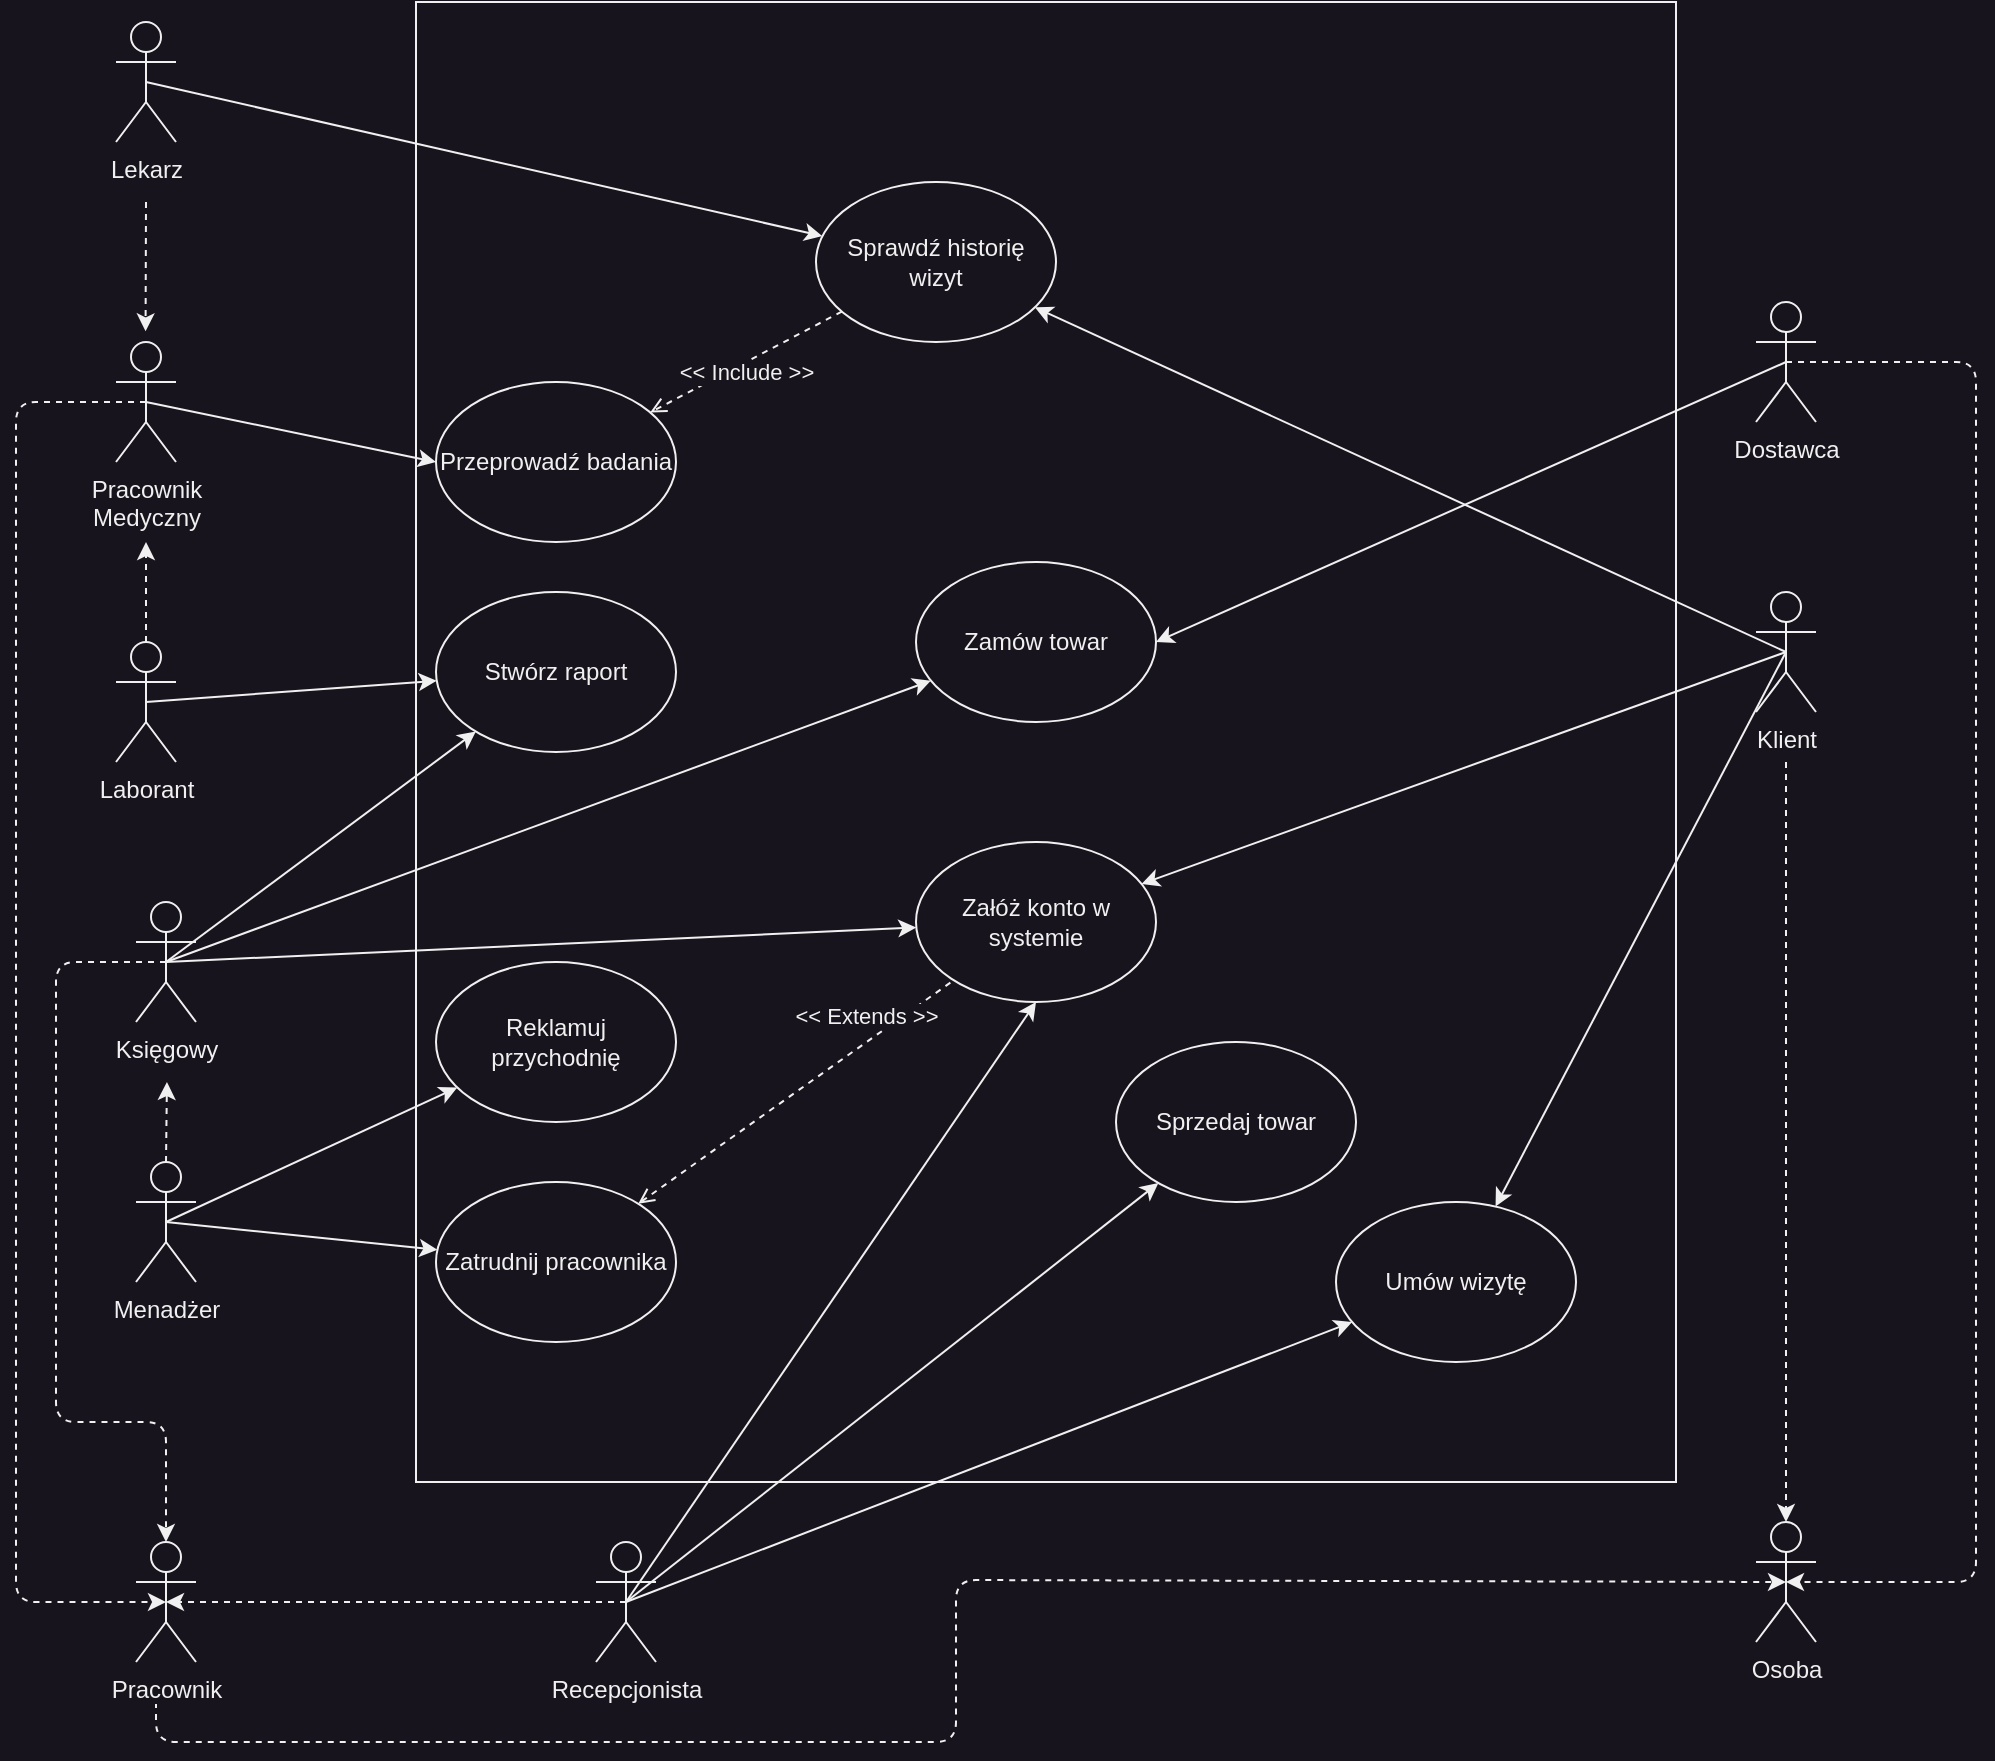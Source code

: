 <mxfile>
    <diagram id="UzU4vt95KXPO2YjQQzcW" name="Page-1">
        <mxGraphModel dx="1431" dy="932" grid="1" gridSize="10" guides="1" tooltips="1" connect="1" arrows="1" fold="1" page="1" pageScale="1" pageWidth="827" pageHeight="1169" background="#18141D" math="0" shadow="0">
            <root>
                <mxCell id="0"/>
                <mxCell id="1" parent="0"/>
                <mxCell id="3" value="" style="rounded=0;whiteSpace=wrap;html=1;fillColor=#18141D;strokeColor=#F0F0F0;fontColor=#F0F0F0;labelBackgroundColor=#18141D;" parent="1" vertex="1">
                    <mxGeometry x="230" y="290" width="630" height="740" as="geometry"/>
                </mxCell>
                <mxCell id="37" style="edgeStyle=none;html=1;exitX=0.5;exitY=0.5;exitDx=0;exitDy=0;exitPerimeter=0;fontColor=#F0F0F0;fillColor=#18141D;strokeColor=#F0F0F0;labelBackgroundColor=#18141D;" parent="1" source="4" target="24" edge="1">
                    <mxGeometry relative="1" as="geometry"/>
                </mxCell>
                <mxCell id="47" style="edgeStyle=none;html=1;exitX=0.5;exitY=0.5;exitDx=0;exitDy=0;exitPerimeter=0;fontColor=#F0F0F0;fillColor=#18141D;strokeColor=#F0F0F0;labelBackgroundColor=#18141D;" parent="1" source="4" target="23" edge="1">
                    <mxGeometry relative="1" as="geometry"/>
                </mxCell>
                <mxCell id="71" style="edgeStyle=none;html=1;exitX=0.5;exitY=0;exitDx=0;exitDy=0;exitPerimeter=0;dashed=1;labelBackgroundColor=#18141D;fontColor=#F0F0F0;fillColor=#18141D;strokeColor=#F0F0F0;" parent="1" source="4" edge="1">
                    <mxGeometry relative="1" as="geometry">
                        <mxPoint x="105.471" y="830" as="targetPoint"/>
                    </mxGeometry>
                </mxCell>
                <mxCell id="4" value="Menadżer" style="shape=umlActor;verticalLabelPosition=bottom;verticalAlign=top;html=1;outlineConnect=0;fillColor=#18141D;strokeColor=#F0F0F0;fontColor=#F0F0F0;labelBackgroundColor=#18141D;" parent="1" vertex="1">
                    <mxGeometry x="90" y="870" width="30" height="60" as="geometry"/>
                </mxCell>
                <mxCell id="41" style="edgeStyle=none;html=1;exitX=0.5;exitY=0.5;exitDx=0;exitDy=0;exitPerimeter=0;fontColor=#F0F0F0;fillColor=#18141D;strokeColor=#F0F0F0;labelBackgroundColor=#18141D;" parent="1" source="5" target="21" edge="1">
                    <mxGeometry relative="1" as="geometry"/>
                </mxCell>
                <mxCell id="42" style="edgeStyle=none;html=1;exitX=0.5;exitY=0.5;exitDx=0;exitDy=0;exitPerimeter=0;fontColor=#F0F0F0;fillColor=#18141D;strokeColor=#F0F0F0;labelBackgroundColor=#18141D;" parent="1" source="5" target="17" edge="1">
                    <mxGeometry relative="1" as="geometry"/>
                </mxCell>
                <mxCell id="43" style="edgeStyle=none;html=1;exitX=0.5;exitY=0.5;exitDx=0;exitDy=0;exitPerimeter=0;fontColor=#F0F0F0;fillColor=#18141D;strokeColor=#F0F0F0;labelBackgroundColor=#18141D;" parent="1" source="5" target="15" edge="1">
                    <mxGeometry relative="1" as="geometry"/>
                </mxCell>
                <mxCell id="82" style="edgeStyle=none;html=1;entryX=0.5;entryY=0;entryDx=0;entryDy=0;entryPerimeter=0;dashed=1;labelBackgroundColor=#18141D;fontColor=#F0F0F0;fillColor=#18141D;strokeColor=#F0F0F0;" edge="1" parent="1" target="75">
                    <mxGeometry relative="1" as="geometry">
                        <mxPoint x="915" y="670" as="sourcePoint"/>
                    </mxGeometry>
                </mxCell>
                <mxCell id="5" value="Klient" style="shape=umlActor;verticalLabelPosition=bottom;verticalAlign=top;html=1;outlineConnect=0;fillColor=#18141D;strokeColor=#F0F0F0;fontColor=#F0F0F0;labelBackgroundColor=#18141D;" parent="1" vertex="1">
                    <mxGeometry x="900" y="585" width="30" height="60" as="geometry"/>
                </mxCell>
                <mxCell id="51" style="edgeStyle=none;html=1;exitX=0.5;exitY=0.5;exitDx=0;exitDy=0;exitPerimeter=0;fontColor=#F0F0F0;fillColor=#18141D;strokeColor=#F0F0F0;labelBackgroundColor=#18141D;" parent="1" source="6" target="21" edge="1">
                    <mxGeometry relative="1" as="geometry"/>
                </mxCell>
                <mxCell id="68" style="edgeStyle=none;html=1;entryX=0.493;entryY=-0.089;entryDx=0;entryDy=0;entryPerimeter=0;dashed=1;labelBackgroundColor=#18141D;fontColor=#F0F0F0;fillColor=#18141D;strokeColor=#F0F0F0;" parent="1" target="63" edge="1">
                    <mxGeometry relative="1" as="geometry">
                        <mxPoint x="95" y="390" as="sourcePoint"/>
                    </mxGeometry>
                </mxCell>
                <mxCell id="6" value="Lekarz" style="shape=umlActor;verticalLabelPosition=bottom;verticalAlign=top;html=1;outlineConnect=0;fillColor=#18141D;strokeColor=#F0F0F0;fontColor=#F0F0F0;labelBackgroundColor=#18141D;" parent="1" vertex="1">
                    <mxGeometry x="80" y="300" width="30" height="60" as="geometry"/>
                </mxCell>
                <mxCell id="38" style="edgeStyle=none;html=1;exitX=0.5;exitY=0.5;exitDx=0;exitDy=0;exitPerimeter=0;fontColor=#F0F0F0;fillColor=#18141D;strokeColor=#F0F0F0;labelBackgroundColor=#18141D;" parent="1" source="7" target="17" edge="1">
                    <mxGeometry relative="1" as="geometry"/>
                </mxCell>
                <mxCell id="40" style="edgeStyle=none;html=1;exitX=0.5;exitY=0.5;exitDx=0;exitDy=0;exitPerimeter=0;fontColor=#F0F0F0;fillColor=#18141D;strokeColor=#F0F0F0;labelBackgroundColor=#18141D;" parent="1" source="7" target="22" edge="1">
                    <mxGeometry relative="1" as="geometry"/>
                </mxCell>
                <mxCell id="72" style="edgeStyle=none;html=1;exitX=0.5;exitY=0.5;exitDx=0;exitDy=0;exitPerimeter=0;entryX=0.5;entryY=1;entryDx=0;entryDy=0;labelBackgroundColor=#18141D;fontColor=#F0F0F0;fillColor=#18141D;strokeColor=#F0F0F0;" parent="1" source="7" target="15" edge="1">
                    <mxGeometry relative="1" as="geometry"/>
                </mxCell>
                <mxCell id="80" style="edgeStyle=none;html=1;exitX=0.5;exitY=0.5;exitDx=0;exitDy=0;exitPerimeter=0;entryX=0.5;entryY=0.5;entryDx=0;entryDy=0;entryPerimeter=0;dashed=1;labelBackgroundColor=#18141D;fontColor=#F0F0F0;fillColor=#18141D;strokeColor=#F0F0F0;" edge="1" parent="1" source="7" target="74">
                    <mxGeometry relative="1" as="geometry"/>
                </mxCell>
                <mxCell id="7" value="Recepcjonista" style="shape=umlActor;verticalLabelPosition=bottom;verticalAlign=top;html=1;outlineConnect=0;fillColor=#18141D;strokeColor=#F0F0F0;fontColor=#F0F0F0;labelBackgroundColor=#18141D;" parent="1" vertex="1">
                    <mxGeometry x="320" y="1060" width="30" height="60" as="geometry"/>
                </mxCell>
                <mxCell id="34" style="edgeStyle=none;html=1;exitX=0.5;exitY=0.5;exitDx=0;exitDy=0;exitPerimeter=0;fontColor=#F0F0F0;startArrow=none;fillColor=#18141D;strokeColor=#F0F0F0;labelBackgroundColor=#18141D;" parent="1" source="8" target="20" edge="1">
                    <mxGeometry relative="1" as="geometry"/>
                </mxCell>
                <mxCell id="67" style="edgeStyle=none;html=1;exitX=0.5;exitY=0;exitDx=0;exitDy=0;exitPerimeter=0;dashed=1;labelBackgroundColor=#18141D;fontColor=#F0F0F0;fillColor=#18141D;strokeColor=#F0F0F0;" parent="1" source="8" edge="1">
                    <mxGeometry relative="1" as="geometry">
                        <mxPoint x="95" y="560" as="targetPoint"/>
                    </mxGeometry>
                </mxCell>
                <mxCell id="8" value="Laborant" style="shape=umlActor;verticalLabelPosition=bottom;verticalAlign=top;html=1;outlineConnect=0;fillColor=#18141D;strokeColor=#F0F0F0;fontColor=#F0F0F0;labelBackgroundColor=#18141D;" parent="1" vertex="1">
                    <mxGeometry x="80" y="610" width="30" height="60" as="geometry"/>
                </mxCell>
                <mxCell id="49" style="edgeStyle=none;html=1;exitX=0.5;exitY=0.5;exitDx=0;exitDy=0;exitPerimeter=0;fontColor=#F0F0F0;entryX=1;entryY=0.5;entryDx=0;entryDy=0;fillColor=#18141D;strokeColor=#F0F0F0;labelBackgroundColor=#18141D;" parent="1" source="9" target="19" edge="1">
                    <mxGeometry relative="1" as="geometry"/>
                </mxCell>
                <mxCell id="81" style="edgeStyle=none;html=1;exitX=0.5;exitY=0.5;exitDx=0;exitDy=0;exitPerimeter=0;entryX=0.5;entryY=0.5;entryDx=0;entryDy=0;entryPerimeter=0;dashed=1;labelBackgroundColor=#18141D;fontColor=#F0F0F0;fillColor=#18141D;strokeColor=#F0F0F0;" edge="1" parent="1" source="9" target="75">
                    <mxGeometry relative="1" as="geometry">
                        <Array as="points">
                            <mxPoint x="1010" y="470"/>
                            <mxPoint x="1010" y="1080"/>
                        </Array>
                    </mxGeometry>
                </mxCell>
                <mxCell id="9" value="Dostawca" style="shape=umlActor;verticalLabelPosition=bottom;verticalAlign=top;html=1;outlineConnect=0;fillColor=#18141D;strokeColor=#F0F0F0;fontColor=#F0F0F0;labelBackgroundColor=#18141D;" parent="1" vertex="1">
                    <mxGeometry x="900" y="440" width="30" height="60" as="geometry"/>
                </mxCell>
                <mxCell id="35" style="edgeStyle=none;html=1;exitX=0.5;exitY=0.5;exitDx=0;exitDy=0;exitPerimeter=0;fontColor=#F0F0F0;fillColor=#18141D;strokeColor=#F0F0F0;labelBackgroundColor=#18141D;" parent="1" source="10" target="20" edge="1">
                    <mxGeometry relative="1" as="geometry"/>
                </mxCell>
                <mxCell id="44" style="edgeStyle=none;html=1;exitX=0.5;exitY=0.5;exitDx=0;exitDy=0;exitPerimeter=0;fontColor=#F0F0F0;fillColor=#18141D;strokeColor=#F0F0F0;labelBackgroundColor=#18141D;" parent="1" source="10" target="15" edge="1">
                    <mxGeometry relative="1" as="geometry"/>
                </mxCell>
                <mxCell id="48" style="edgeStyle=none;html=1;exitX=0.5;exitY=0.5;exitDx=0;exitDy=0;exitPerimeter=0;fontColor=#F0F0F0;fillColor=#18141D;strokeColor=#F0F0F0;labelBackgroundColor=#18141D;" parent="1" source="10" target="19" edge="1">
                    <mxGeometry relative="1" as="geometry"/>
                </mxCell>
                <mxCell id="77" style="edgeStyle=none;html=1;exitX=0.5;exitY=0.5;exitDx=0;exitDy=0;exitPerimeter=0;entryX=0.5;entryY=0;entryDx=0;entryDy=0;entryPerimeter=0;dashed=1;labelBackgroundColor=#18141D;fontColor=#F0F0F0;fillColor=#18141D;strokeColor=#F0F0F0;" edge="1" parent="1" source="10" target="74">
                    <mxGeometry relative="1" as="geometry">
                        <Array as="points">
                            <mxPoint x="50" y="770"/>
                            <mxPoint x="50" y="1000"/>
                            <mxPoint x="105" y="1000"/>
                        </Array>
                    </mxGeometry>
                </mxCell>
                <mxCell id="10" value="Księgowy" style="shape=umlActor;verticalLabelPosition=bottom;verticalAlign=top;html=1;outlineConnect=0;fillColor=#18141D;strokeColor=#F0F0F0;fontColor=#F0F0F0;labelBackgroundColor=#18141D;" parent="1" vertex="1">
                    <mxGeometry x="90" y="740" width="30" height="60" as="geometry"/>
                </mxCell>
                <mxCell id="15" value="Załóż konto w systemie" style="ellipse;whiteSpace=wrap;html=1;fontColor=#F0F0F0;fillColor=#18141D;strokeColor=#F0F0F0;labelBackgroundColor=none;" parent="1" vertex="1">
                    <mxGeometry x="480" y="710" width="120" height="80" as="geometry"/>
                </mxCell>
                <mxCell id="17" value="Umów wizytę" style="ellipse;whiteSpace=wrap;html=1;fontColor=#F0F0F0;fillColor=#18141D;strokeColor=#F0F0F0;labelBackgroundColor=#18141D;" parent="1" vertex="1">
                    <mxGeometry x="690" y="890" width="120" height="80" as="geometry"/>
                </mxCell>
                <mxCell id="19" value="Zamów towar" style="ellipse;whiteSpace=wrap;html=1;fontColor=#F0F0F0;fillColor=#18141D;strokeColor=#F0F0F0;labelBackgroundColor=#18141D;" parent="1" vertex="1">
                    <mxGeometry x="480" y="570" width="120" height="80" as="geometry"/>
                </mxCell>
                <mxCell id="20" value="Stwórz raport" style="ellipse;whiteSpace=wrap;html=1;fontColor=#F0F0F0;fillColor=#18141D;strokeColor=#F0F0F0;labelBackgroundColor=#18141D;" parent="1" vertex="1">
                    <mxGeometry x="240" y="585" width="120" height="80" as="geometry"/>
                </mxCell>
                <mxCell id="60" style="edgeStyle=none;html=1;dashed=1;endArrow=open;endFill=0;fillColor=#18141D;strokeColor=#F0F0F0;fontColor=#F0F0F0;labelBackgroundColor=#18141D;" parent="1" source="21" target="18" edge="1">
                    <mxGeometry relative="1" as="geometry"/>
                </mxCell>
                <mxCell id="61" value="&amp;lt;&amp;lt; Include &amp;gt;&amp;gt;" style="edgeLabel;html=1;align=center;verticalAlign=middle;resizable=0;points=[];fillColor=#18141D;strokeColor=#F0F0F0;fontColor=#F0F0F0;labelBackgroundColor=#18141D;" parent="60" vertex="1" connectable="0">
                    <mxGeometry x="0.051" y="4" relative="1" as="geometry">
                        <mxPoint as="offset"/>
                    </mxGeometry>
                </mxCell>
                <mxCell id="21" value="Sprawdź historię wizyt" style="ellipse;whiteSpace=wrap;html=1;fontColor=#F0F0F0;fillColor=#18141D;strokeColor=#F0F0F0;labelBackgroundColor=none;" parent="1" vertex="1">
                    <mxGeometry x="430" y="380" width="120" height="80" as="geometry"/>
                </mxCell>
                <mxCell id="22" value="Sprzedaj towar" style="ellipse;whiteSpace=wrap;html=1;fontColor=#F0F0F0;fillColor=#18141D;strokeColor=#F0F0F0;labelBackgroundColor=#18141D;" parent="1" vertex="1">
                    <mxGeometry x="580" y="810" width="120" height="80" as="geometry"/>
                </mxCell>
                <mxCell id="23" value="Reklamuj przychodnię" style="ellipse;whiteSpace=wrap;html=1;fontColor=#F0F0F0;fillColor=#18141D;strokeColor=#F0F0F0;labelBackgroundColor=none;" parent="1" vertex="1">
                    <mxGeometry x="240" y="770" width="120" height="80" as="geometry"/>
                </mxCell>
                <mxCell id="62" value="&amp;lt;&amp;lt; Extends &amp;gt;&amp;gt;" style="edgeStyle=none;html=1;dashed=1;endArrow=none;endFill=0;startArrow=open;startFill=0;fillColor=#18141D;strokeColor=#F0F0F0;fontColor=#F0F0F0;labelBackgroundColor=#18141D;" parent="1" source="24" target="15" edge="1">
                    <mxGeometry x="0.516" y="10" relative="1" as="geometry">
                        <mxPoint y="-1" as="offset"/>
                    </mxGeometry>
                </mxCell>
                <mxCell id="24" value="Zatrudnij pracownika" style="ellipse;whiteSpace=wrap;html=1;fontColor=#F0F0F0;fillColor=#18141D;strokeColor=#F0F0F0;labelBackgroundColor=#18141D;" parent="1" vertex="1">
                    <mxGeometry x="240" y="880" width="120" height="80" as="geometry"/>
                </mxCell>
                <mxCell id="18" value="Przeprowadź badania" style="ellipse;whiteSpace=wrap;html=1;fontColor=#F0F0F0;fillColor=#18141D;strokeColor=#F0F0F0;labelBackgroundColor=none;" parent="1" vertex="1">
                    <mxGeometry x="240" y="480" width="120" height="80" as="geometry"/>
                </mxCell>
                <mxCell id="69" style="edgeStyle=none;html=1;exitX=0.5;exitY=0.5;exitDx=0;exitDy=0;exitPerimeter=0;entryX=0;entryY=0.5;entryDx=0;entryDy=0;labelBackgroundColor=#18141D;fontColor=#F0F0F0;fillColor=#18141D;strokeColor=#F0F0F0;" parent="1" source="63" target="18" edge="1">
                    <mxGeometry relative="1" as="geometry"/>
                </mxCell>
                <mxCell id="76" style="edgeStyle=none;html=1;exitX=0.5;exitY=0.5;exitDx=0;exitDy=0;exitPerimeter=0;entryX=0.5;entryY=0.5;entryDx=0;entryDy=0;entryPerimeter=0;dashed=1;labelBackgroundColor=#18141D;fontColor=#F0F0F0;fillColor=#18141D;strokeColor=#F0F0F0;" edge="1" parent="1" source="63" target="74">
                    <mxGeometry relative="1" as="geometry">
                        <Array as="points">
                            <mxPoint x="30" y="490"/>
                            <mxPoint x="30" y="1090"/>
                        </Array>
                    </mxGeometry>
                </mxCell>
                <mxCell id="63" value="Pracownik&lt;br&gt;Medyczny" style="shape=umlActor;verticalLabelPosition=bottom;verticalAlign=top;html=1;labelBackgroundColor=#18141D;fontColor=#F0F0F0;fillColor=#18141D;strokeColor=#F0F0F0;" parent="1" vertex="1">
                    <mxGeometry x="80" y="460" width="30" height="60" as="geometry"/>
                </mxCell>
                <mxCell id="79" style="edgeStyle=none;html=1;entryX=0.5;entryY=0.5;entryDx=0;entryDy=0;entryPerimeter=0;dashed=1;labelBackgroundColor=#18141D;fontColor=#F0F0F0;fillColor=#18141D;strokeColor=#F0F0F0;" edge="1" parent="1" target="75">
                    <mxGeometry relative="1" as="geometry">
                        <mxPoint x="100" y="1140" as="sourcePoint"/>
                        <mxPoint x="905" y="1079" as="targetPoint"/>
                        <Array as="points">
                            <mxPoint x="100" y="1160"/>
                            <mxPoint x="500" y="1160"/>
                            <mxPoint x="500" y="1079"/>
                        </Array>
                    </mxGeometry>
                </mxCell>
                <mxCell id="74" value="Pracownik" style="shape=umlActor;verticalLabelPosition=bottom;verticalAlign=top;html=1;outlineConnect=0;labelBackgroundColor=#18141D;fontColor=#F0F0F0;fillColor=#18141D;strokeColor=#F0F0F0;" vertex="1" parent="1">
                    <mxGeometry x="90" y="1060" width="30" height="60" as="geometry"/>
                </mxCell>
                <mxCell id="75" value="Osoba" style="shape=umlActor;verticalLabelPosition=bottom;verticalAlign=top;html=1;outlineConnect=0;labelBackgroundColor=#18141D;fontColor=#F0F0F0;fillColor=#18141D;strokeColor=#F0F0F0;" vertex="1" parent="1">
                    <mxGeometry x="900" y="1050" width="30" height="60" as="geometry"/>
                </mxCell>
            </root>
        </mxGraphModel>
    </diagram>
</mxfile>